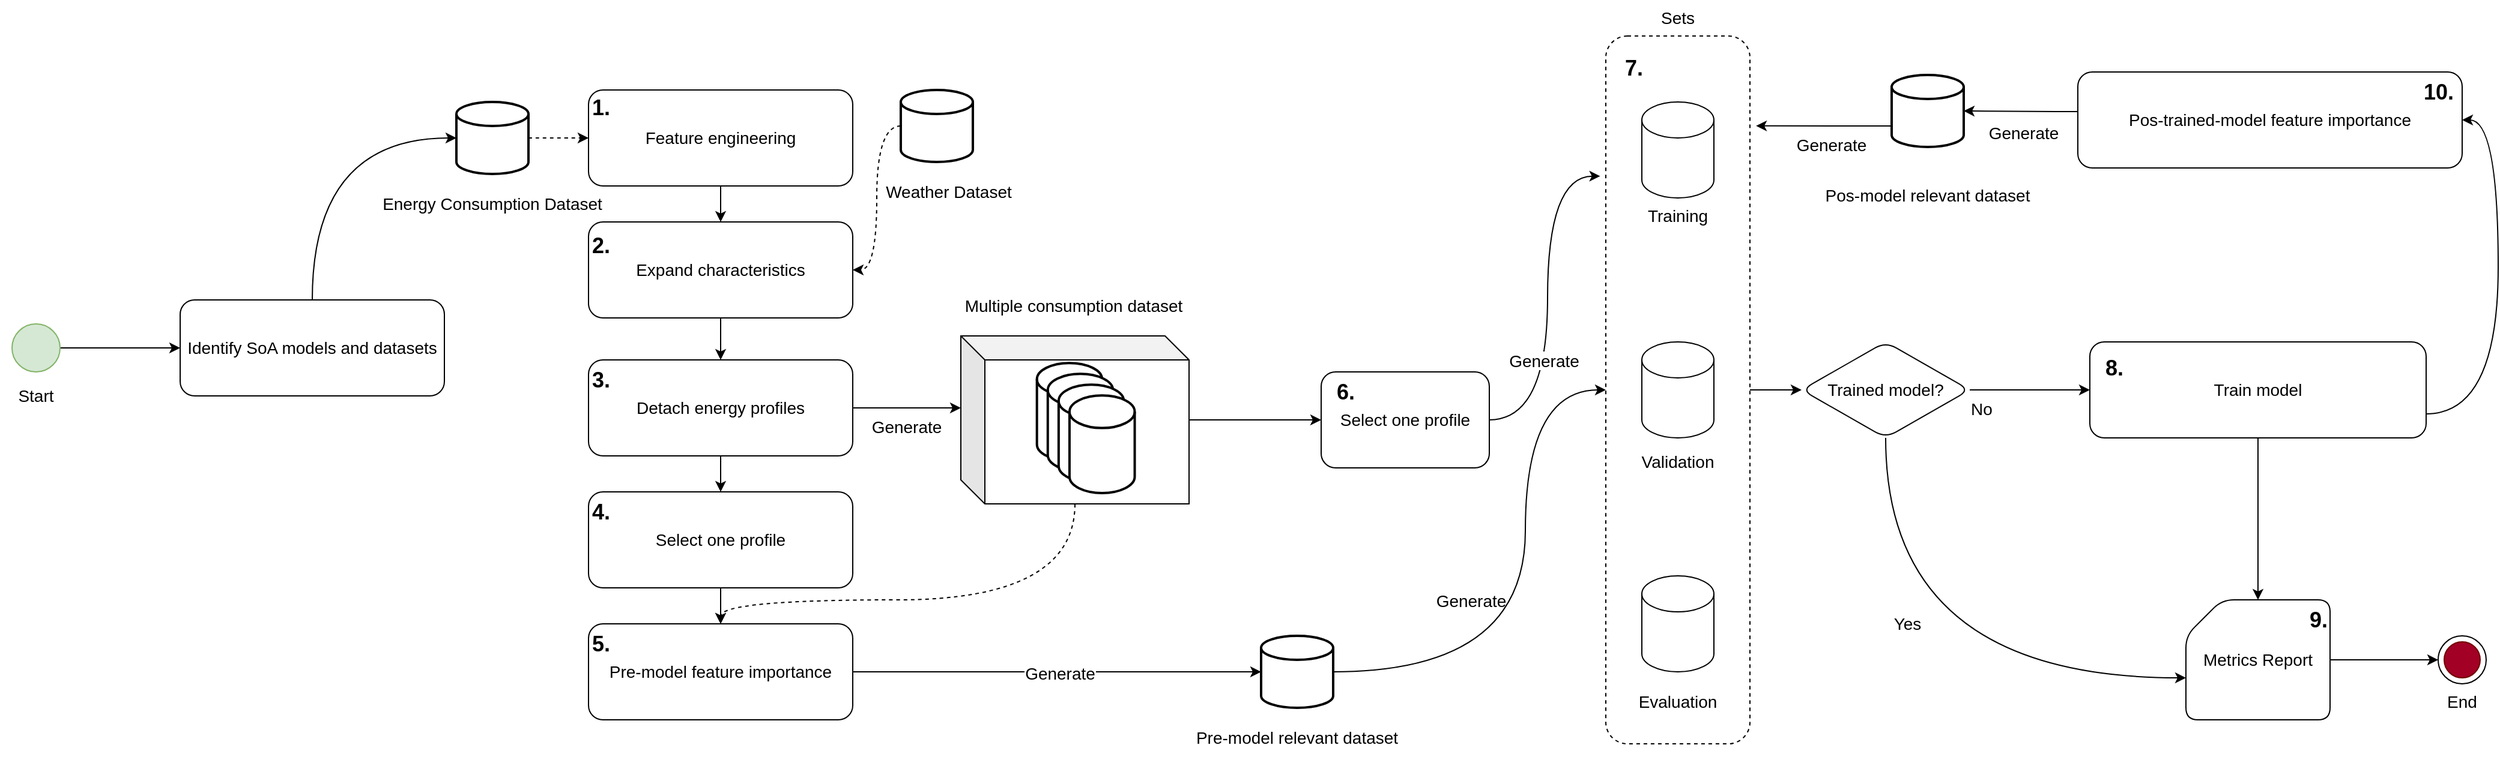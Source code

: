 <mxfile version="18.1.3" type="device" pages="2"><diagram id="8VVDty8L9c7Sc36ll0--" name="Page-1"><mxGraphModel dx="4370" dy="1228" grid="1" gridSize="10" guides="1" tooltips="1" connect="1" arrows="1" fold="1" page="1" pageScale="1" pageWidth="2000" pageHeight="750" math="0" shadow="0"><root><mxCell id="0"/><mxCell id="1" parent="0"/><mxCell id="daziuVRdmqYRg4_HLzFx-127" value="" style="edgeStyle=orthogonalEdgeStyle;curved=1;rounded=1;orthogonalLoop=1;jettySize=auto;entryX=0;entryY=0.5;entryDx=0;entryDy=0;entryPerimeter=0;endArrow=classic;endFill=1;exitX=0.5;exitY=0;exitDx=0;exitDy=0;fontSize=14;" parent="1" source="daziuVRdmqYRg4_HLzFx-33" target="daziuVRdmqYRg4_HLzFx-35" edge="1"><mxGeometry relative="1" as="geometry"/></mxCell><mxCell id="daziuVRdmqYRg4_HLzFx-33" value="Identify SoA models and datasets" style="rounded=1;fontSize=14;whiteSpace=wrap;" parent="1" vertex="1"><mxGeometry x="80" y="310" width="220" height="80" as="geometry"/></mxCell><mxCell id="daziuVRdmqYRg4_HLzFx-43" value="" style="group;fontSize=14;whiteSpace=wrap;" parent="1" vertex="1" connectable="0"><mxGeometry x="310" y="145" width="130" height="100" as="geometry"/></mxCell><mxCell id="daziuVRdmqYRg4_HLzFx-35" value="" style="strokeWidth=2;shape=mxgraph.flowchart.database;rounded=1;fontSize=14;whiteSpace=wrap;" parent="daziuVRdmqYRg4_HLzFx-43" vertex="1"><mxGeometry width="60" height="60" as="geometry"/></mxCell><mxCell id="daziuVRdmqYRg4_HLzFx-41" value="Energy Consumption Dataset" style="text;strokeColor=none;fillColor=none;align=center;verticalAlign=middle;rounded=0;fontSize=14;whiteSpace=wrap;" parent="daziuVRdmqYRg4_HLzFx-43" vertex="1"><mxGeometry x="-70" y="70" width="200" height="30" as="geometry"/></mxCell><mxCell id="daziuVRdmqYRg4_HLzFx-45" value="" style="edgeStyle=orthogonalEdgeStyle;curved=1;rounded=1;orthogonalLoop=1;jettySize=auto;dashed=1;entryX=0;entryY=0.5;entryDx=0;entryDy=0;fontSize=14;" parent="1" source="daziuVRdmqYRg4_HLzFx-35" target="daziuVRdmqYRg4_HLzFx-49" edge="1"><mxGeometry relative="1" as="geometry"><mxPoint x="390" y="450.0" as="targetPoint"/></mxGeometry></mxCell><mxCell id="daziuVRdmqYRg4_HLzFx-55" value="" style="edgeStyle=orthogonalEdgeStyle;curved=1;rounded=1;orthogonalLoop=1;jettySize=auto;endArrow=classic;endFill=1;fontSize=14;" parent="1" source="daziuVRdmqYRg4_HLzFx-49" target="daziuVRdmqYRg4_HLzFx-50" edge="1"><mxGeometry relative="1" as="geometry"/></mxCell><mxCell id="daziuVRdmqYRg4_HLzFx-49" value="Feature engineering" style="rounded=1;fontSize=14;whiteSpace=wrap;" parent="1" vertex="1"><mxGeometry x="420" y="135" width="220" height="80" as="geometry"/></mxCell><mxCell id="daziuVRdmqYRg4_HLzFx-60" value="" style="edgeStyle=orthogonalEdgeStyle;curved=1;rounded=1;orthogonalLoop=1;jettySize=auto;entryX=0.5;entryY=0;entryDx=0;entryDy=0;endArrow=classic;endFill=1;fontSize=14;" parent="1" source="daziuVRdmqYRg4_HLzFx-50" target="daziuVRdmqYRg4_HLzFx-61" edge="1"><mxGeometry relative="1" as="geometry"><mxPoint x="530" y="385" as="targetPoint"/></mxGeometry></mxCell><mxCell id="daziuVRdmqYRg4_HLzFx-50" value="Expand characteristics" style="rounded=1;fontSize=14;whiteSpace=wrap;" parent="1" vertex="1"><mxGeometry x="420" y="245" width="220" height="80" as="geometry"/></mxCell><mxCell id="daziuVRdmqYRg4_HLzFx-51" value="" style="group;fontSize=14;whiteSpace=wrap;" parent="1" vertex="1" connectable="0"><mxGeometry x="680" y="135" width="90" height="100" as="geometry"/></mxCell><mxCell id="daziuVRdmqYRg4_HLzFx-52" value="" style="strokeWidth=2;shape=mxgraph.flowchart.database;rounded=1;fontSize=14;whiteSpace=wrap;" parent="daziuVRdmqYRg4_HLzFx-51" vertex="1"><mxGeometry width="60" height="60" as="geometry"/></mxCell><mxCell id="daziuVRdmqYRg4_HLzFx-53" value="Weather Dataset" style="text;strokeColor=none;fillColor=none;align=center;verticalAlign=middle;rounded=0;fontSize=14;whiteSpace=wrap;" parent="daziuVRdmqYRg4_HLzFx-51" vertex="1"><mxGeometry x="-20" y="70" width="120" height="30" as="geometry"/></mxCell><mxCell id="daziuVRdmqYRg4_HLzFx-54" value="" style="edgeStyle=orthogonalEdgeStyle;curved=1;rounded=1;orthogonalLoop=1;jettySize=auto;entryX=1;entryY=0.5;entryDx=0;entryDy=0;endArrow=classic;endFill=1;exitX=0;exitY=0.5;exitDx=0;exitDy=0;exitPerimeter=0;dashed=1;fontSize=14;" parent="1" source="daziuVRdmqYRg4_HLzFx-52" target="daziuVRdmqYRg4_HLzFx-50" edge="1"><mxGeometry relative="1" as="geometry"/></mxCell><mxCell id="daziuVRdmqYRg4_HLzFx-105" value="" style="edgeStyle=orthogonalEdgeStyle;curved=1;rounded=1;orthogonalLoop=1;jettySize=auto;entryX=0.5;entryY=0;entryDx=0;entryDy=0;endArrow=classic;endFill=1;fontSize=14;" parent="1" source="daziuVRdmqYRg4_HLzFx-61" target="daziuVRdmqYRg4_HLzFx-91" edge="1"><mxGeometry relative="1" as="geometry"/></mxCell><mxCell id="daziuVRdmqYRg4_HLzFx-150" value="" style="edgeStyle=orthogonalEdgeStyle;curved=1;rounded=1;orthogonalLoop=1;jettySize=auto;entryX=0;entryY=0;entryDx=0;entryDy=60;entryPerimeter=0;endArrow=classic;endFill=1;fontSize=14;" parent="1" source="daziuVRdmqYRg4_HLzFx-61" target="daziuVRdmqYRg4_HLzFx-80" edge="1"><mxGeometry relative="1" as="geometry"/></mxCell><mxCell id="daziuVRdmqYRg4_HLzFx-61" value="Detach energy profiles" style="rounded=1;fontSize=14;whiteSpace=wrap;" parent="1" vertex="1"><mxGeometry x="420" y="360" width="220" height="80" as="geometry"/></mxCell><mxCell id="daziuVRdmqYRg4_HLzFx-86" value="" style="group;fontSize=14;whiteSpace=wrap;" parent="1" vertex="1" connectable="0"><mxGeometry x="730" y="340" width="190" height="140" as="geometry"/></mxCell><mxCell id="daziuVRdmqYRg4_HLzFx-80" value="" style="shape=cube;boundedLbl=1;backgroundOutline=1;darkOpacity=0.05;darkOpacity2=0.1;rounded=1;fontSize=14;whiteSpace=wrap;" parent="daziuVRdmqYRg4_HLzFx-86" vertex="1"><mxGeometry width="190" height="140" as="geometry"/></mxCell><mxCell id="daziuVRdmqYRg4_HLzFx-85" value="" style="group;fontSize=14;whiteSpace=wrap;" parent="daziuVRdmqYRg4_HLzFx-86" vertex="1" connectable="0"><mxGeometry x="63.333" y="22.581" width="81.429" height="108.387" as="geometry"/></mxCell><mxCell id="daziuVRdmqYRg4_HLzFx-81" value="" style="strokeWidth=2;shape=mxgraph.flowchart.database;rounded=1;fontSize=14;whiteSpace=wrap;" parent="daziuVRdmqYRg4_HLzFx-85" vertex="1"><mxGeometry width="54.286" height="81.29" as="geometry"/></mxCell><mxCell id="daziuVRdmqYRg4_HLzFx-82" value="" style="strokeWidth=2;shape=mxgraph.flowchart.database;rounded=1;fontSize=14;whiteSpace=wrap;" parent="daziuVRdmqYRg4_HLzFx-85" vertex="1"><mxGeometry x="9.048" y="9.032" width="54.286" height="81.29" as="geometry"/></mxCell><mxCell id="daziuVRdmqYRg4_HLzFx-83" value="" style="strokeWidth=2;shape=mxgraph.flowchart.database;rounded=1;fontSize=14;whiteSpace=wrap;" parent="daziuVRdmqYRg4_HLzFx-85" vertex="1"><mxGeometry x="18.095" y="18.065" width="54.286" height="81.29" as="geometry"/></mxCell><mxCell id="daziuVRdmqYRg4_HLzFx-84" value="" style="strokeWidth=2;shape=mxgraph.flowchart.database;rounded=1;fontSize=14;whiteSpace=wrap;" parent="daziuVRdmqYRg4_HLzFx-85" vertex="1"><mxGeometry x="27.143" y="27.097" width="54.286" height="81.29" as="geometry"/></mxCell><mxCell id="daziuVRdmqYRg4_HLzFx-87" value="Multiple consumption dataset" style="text;strokeColor=none;fillColor=none;align=center;verticalAlign=middle;rounded=0;fontSize=14;whiteSpace=wrap;" parent="1" vertex="1"><mxGeometry x="708" y="300" width="232" height="30" as="geometry"/></mxCell><mxCell id="daziuVRdmqYRg4_HLzFx-106" value="" style="edgeStyle=orthogonalEdgeStyle;curved=1;rounded=1;orthogonalLoop=1;jettySize=auto;entryX=0.5;entryY=0;entryDx=0;entryDy=0;endArrow=classic;endFill=1;fontSize=14;" parent="1" source="daziuVRdmqYRg4_HLzFx-91" target="daziuVRdmqYRg4_HLzFx-94" edge="1"><mxGeometry relative="1" as="geometry"/></mxCell><mxCell id="daziuVRdmqYRg4_HLzFx-91" value="Select one profile" style="rounded=1;fontSize=14;whiteSpace=wrap;" parent="1" vertex="1"><mxGeometry x="420" y="470" width="220" height="80" as="geometry"/></mxCell><mxCell id="daziuVRdmqYRg4_HLzFx-155" value="" style="edgeStyle=orthogonalEdgeStyle;curved=1;rounded=1;orthogonalLoop=1;jettySize=auto;entryX=0;entryY=0.5;entryDx=0;entryDy=0;entryPerimeter=0;endArrow=classic;endFill=1;fontSize=14;" parent="1" source="daziuVRdmqYRg4_HLzFx-94" target="daziuVRdmqYRg4_HLzFx-103" edge="1"><mxGeometry relative="1" as="geometry"/></mxCell><mxCell id="daziuVRdmqYRg4_HLzFx-156" value="Generate" style="edgeLabel;align=center;verticalAlign=middle;resizable=0;points=[];fontSize=14;" parent="daziuVRdmqYRg4_HLzFx-155" vertex="1" connectable="0"><mxGeometry x="-0.121" y="-3" relative="1" as="geometry"><mxPoint x="23" y="-3" as="offset"/></mxGeometry></mxCell><mxCell id="daziuVRdmqYRg4_HLzFx-94" value="Pre-model feature importance" style="rounded=1;fontSize=14;whiteSpace=wrap;" parent="1" vertex="1"><mxGeometry x="420" y="580" width="220" height="80" as="geometry"/></mxCell><mxCell id="daziuVRdmqYRg4_HLzFx-102" value="" style="group;fontSize=14;whiteSpace=wrap;" parent="1" vertex="1" connectable="0"><mxGeometry x="980" y="590" width="120" height="100" as="geometry"/></mxCell><mxCell id="daziuVRdmqYRg4_HLzFx-103" value="" style="strokeWidth=2;shape=mxgraph.flowchart.database;rounded=1;fontSize=14;whiteSpace=wrap;" parent="daziuVRdmqYRg4_HLzFx-102" vertex="1"><mxGeometry width="60" height="60" as="geometry"/></mxCell><mxCell id="daziuVRdmqYRg4_HLzFx-104" value="Pre-model relevant dataset" style="text;strokeColor=none;fillColor=none;align=center;verticalAlign=middle;rounded=0;fontSize=14;whiteSpace=wrap;" parent="daziuVRdmqYRg4_HLzFx-102" vertex="1"><mxGeometry x="-60" y="70" width="180" height="30" as="geometry"/></mxCell><mxCell id="daziuVRdmqYRg4_HLzFx-110" value="" style="edgeStyle=orthogonalEdgeStyle;curved=1;rounded=1;orthogonalLoop=1;jettySize=auto;entryX=0.5;entryY=0;entryDx=0;entryDy=0;dashed=1;endArrow=classic;endFill=1;fontSize=14;" parent="1" source="daziuVRdmqYRg4_HLzFx-80" target="daziuVRdmqYRg4_HLzFx-94" edge="1"><mxGeometry relative="1" as="geometry"><Array as="points"><mxPoint x="825" y="560"/><mxPoint x="530" y="560"/></Array></mxGeometry></mxCell><mxCell id="daziuVRdmqYRg4_HLzFx-136" value="" style="edgeStyle=orthogonalEdgeStyle;curved=1;rounded=1;orthogonalLoop=1;jettySize=auto;entryX=0;entryY=0.5;entryDx=0;entryDy=0;endArrow=classic;endFill=1;fontSize=14;" parent="1" source="daziuVRdmqYRg4_HLzFx-111" target="daziuVRdmqYRg4_HLzFx-129" edge="1"><mxGeometry relative="1" as="geometry"/></mxCell><mxCell id="daziuVRdmqYRg4_HLzFx-111" value="" style="rounded=1;dashed=1;rotation=0;fontSize=14;whiteSpace=wrap;" parent="1" vertex="1"><mxGeometry x="1267" y="90" width="120" height="590" as="geometry"/></mxCell><mxCell id="daziuVRdmqYRg4_HLzFx-153" value="" style="edgeStyle=orthogonalEdgeStyle;curved=1;rounded=1;orthogonalLoop=1;jettySize=auto;endArrow=classic;endFill=1;entryX=-0.039;entryY=0.198;entryDx=0;entryDy=0;entryPerimeter=0;fontSize=14;" parent="1" source="daziuVRdmqYRg4_HLzFx-112" target="daziuVRdmqYRg4_HLzFx-111" edge="1"><mxGeometry relative="1" as="geometry"/></mxCell><mxCell id="daziuVRdmqYRg4_HLzFx-154" value="Generate" style="edgeLabel;align=center;verticalAlign=middle;resizable=0;points=[];fontSize=14;" parent="daziuVRdmqYRg4_HLzFx-153" vertex="1" connectable="0"><mxGeometry x="-0.33" y="3" relative="1" as="geometry"><mxPoint as="offset"/></mxGeometry></mxCell><mxCell id="daziuVRdmqYRg4_HLzFx-112" value="Select one profile" style="rounded=1;fontSize=14;whiteSpace=wrap;" parent="1" vertex="1"><mxGeometry x="1030" y="370" width="140" height="80" as="geometry"/></mxCell><mxCell id="daziuVRdmqYRg4_HLzFx-118" value="" style="shape=cylinder3;boundedLbl=1;backgroundOutline=1;size=15;rounded=1;fontSize=14;whiteSpace=wrap;" parent="1" vertex="1"><mxGeometry x="1297" y="145" width="60" height="80" as="geometry"/></mxCell><mxCell id="daziuVRdmqYRg4_HLzFx-119" value="" style="shape=cylinder3;boundedLbl=1;backgroundOutline=1;size=15;rounded=1;fontSize=14;whiteSpace=wrap;" parent="1" vertex="1"><mxGeometry x="1297" y="345" width="60" height="80" as="geometry"/></mxCell><mxCell id="daziuVRdmqYRg4_HLzFx-120" value="" style="shape=cylinder3;boundedLbl=1;backgroundOutline=1;size=15;rounded=1;fontSize=14;whiteSpace=wrap;" parent="1" vertex="1"><mxGeometry x="1297" y="540" width="60" height="80" as="geometry"/></mxCell><mxCell id="daziuVRdmqYRg4_HLzFx-123" value="Sets" style="text;strokeColor=none;fillColor=none;align=center;verticalAlign=middle;rounded=0;fontSize=14;whiteSpace=wrap;" parent="1" vertex="1"><mxGeometry x="1297" y="60" width="60" height="30" as="geometry"/></mxCell><mxCell id="daziuVRdmqYRg4_HLzFx-124" value="Training" style="text;strokeColor=none;fillColor=none;align=center;verticalAlign=middle;rounded=0;fontSize=14;whiteSpace=wrap;" parent="1" vertex="1"><mxGeometry x="1297" y="225" width="60" height="30" as="geometry"/></mxCell><mxCell id="daziuVRdmqYRg4_HLzFx-125" value="Validation" style="text;strokeColor=none;fillColor=none;align=center;verticalAlign=middle;rounded=0;fontSize=14;whiteSpace=wrap;" parent="1" vertex="1"><mxGeometry x="1297" y="430" width="60" height="30" as="geometry"/></mxCell><mxCell id="daziuVRdmqYRg4_HLzFx-126" value="Evaluation" style="text;strokeColor=none;fillColor=none;align=center;verticalAlign=middle;rounded=0;fontSize=14;whiteSpace=wrap;" parent="1" vertex="1"><mxGeometry x="1297" y="630" width="60" height="30" as="geometry"/></mxCell><mxCell id="daziuVRdmqYRg4_HLzFx-139" value="" style="edgeStyle=orthogonalEdgeStyle;curved=1;rounded=1;orthogonalLoop=1;jettySize=auto;endArrow=classic;endFill=1;fontSize=14;" parent="1" source="daziuVRdmqYRg4_HLzFx-128" target="daziuVRdmqYRg4_HLzFx-148" edge="1"><mxGeometry relative="1" as="geometry"><mxPoint x="1700" y="560.0" as="targetPoint"/></mxGeometry></mxCell><mxCell id="daziuVRdmqYRg4_HLzFx-149" value="" style="edgeStyle=orthogonalEdgeStyle;curved=1;rounded=1;orthogonalLoop=1;jettySize=auto;entryX=1;entryY=0.5;entryDx=0;entryDy=0;endArrow=classic;endFill=1;exitX=1;exitY=0.75;exitDx=0;exitDy=0;" parent="1" source="daziuVRdmqYRg4_HLzFx-128" target="daziuVRdmqYRg4_HLzFx-132" edge="1"><mxGeometry relative="1" as="geometry"><Array as="points"><mxPoint x="2010" y="405"/><mxPoint x="2010" y="160"/></Array></mxGeometry></mxCell><mxCell id="daziuVRdmqYRg4_HLzFx-128" value="Train model" style="rounded=1;fontSize=14;whiteSpace=wrap;" parent="1" vertex="1"><mxGeometry x="1670" y="345" width="280" height="80" as="geometry"/></mxCell><mxCell id="daziuVRdmqYRg4_HLzFx-137" value="" style="edgeStyle=orthogonalEdgeStyle;curved=1;rounded=1;orthogonalLoop=1;jettySize=auto;entryX=0;entryY=0;entryDx=0;entryDy=65;endArrow=classic;endFill=1;exitX=0.5;exitY=1;exitDx=0;exitDy=0;entryPerimeter=0;fontSize=14;" parent="1" source="daziuVRdmqYRg4_HLzFx-129" target="daziuVRdmqYRg4_HLzFx-148" edge="1"><mxGeometry relative="1" as="geometry"><mxPoint x="1630" y="600.0" as="targetPoint"/></mxGeometry></mxCell><mxCell id="daziuVRdmqYRg4_HLzFx-146" value="Yes" style="edgeLabel;align=center;verticalAlign=middle;resizable=0;points=[];fontSize=14;" parent="daziuVRdmqYRg4_HLzFx-137" vertex="1" connectable="0"><mxGeometry x="-0.318" y="18" relative="1" as="geometry"><mxPoint as="offset"/></mxGeometry></mxCell><mxCell id="daziuVRdmqYRg4_HLzFx-138" value="" style="edgeStyle=orthogonalEdgeStyle;curved=1;rounded=1;orthogonalLoop=1;jettySize=auto;entryX=0;entryY=0.5;entryDx=0;entryDy=0;endArrow=classic;endFill=1;fontSize=14;" parent="1" source="daziuVRdmqYRg4_HLzFx-129" target="daziuVRdmqYRg4_HLzFx-128" edge="1"><mxGeometry relative="1" as="geometry"/></mxCell><mxCell id="daziuVRdmqYRg4_HLzFx-129" value="Trained model?" style="rhombus;rounded=1;fontSize=14;whiteSpace=wrap;" parent="1" vertex="1"><mxGeometry x="1430" y="345" width="140" height="80" as="geometry"/></mxCell><mxCell id="daziuVRdmqYRg4_HLzFx-159" value="" style="edgeStyle=orthogonalEdgeStyle;curved=1;rounded=1;orthogonalLoop=1;jettySize=auto;entryX=1;entryY=0.5;entryDx=0;entryDy=0;entryPerimeter=0;endArrow=classic;endFill=1;fontSize=14;" parent="1" source="daziuVRdmqYRg4_HLzFx-132" target="daziuVRdmqYRg4_HLzFx-134" edge="1"><mxGeometry relative="1" as="geometry"><Array as="points"><mxPoint x="1620" y="153"/><mxPoint x="1620" y="153"/></Array></mxGeometry></mxCell><mxCell id="daziuVRdmqYRg4_HLzFx-132" value="Pos-trained-model feature importance" style="rounded=1;fontSize=14;whiteSpace=wrap;" parent="1" vertex="1"><mxGeometry x="1660" y="120" width="320" height="80" as="geometry"/></mxCell><mxCell id="daziuVRdmqYRg4_HLzFx-133" value="" style="group;fontSize=14;whiteSpace=wrap;" parent="1" vertex="1" connectable="0"><mxGeometry x="1505" y="122.5" width="130" height="115" as="geometry"/></mxCell><mxCell id="daziuVRdmqYRg4_HLzFx-134" value="" style="strokeWidth=2;shape=mxgraph.flowchart.database;rounded=1;fontSize=14;whiteSpace=wrap;" parent="daziuVRdmqYRg4_HLzFx-133" vertex="1"><mxGeometry width="60" height="60" as="geometry"/></mxCell><mxCell id="daziuVRdmqYRg4_HLzFx-135" value="Pos-model relevant dataset" style="text;strokeColor=none;fillColor=none;align=center;verticalAlign=middle;rounded=0;fontSize=14;whiteSpace=wrap;" parent="daziuVRdmqYRg4_HLzFx-133" vertex="1"><mxGeometry x="-70" y="85" width="200" height="30" as="geometry"/></mxCell><mxCell id="daziuVRdmqYRg4_HLzFx-147" value="No" style="text;align=center;verticalAlign=middle;resizable=0;points=[];autosize=1;strokeColor=none;fillColor=none;fontSize=14;" parent="1" vertex="1"><mxGeometry x="1565" y="390" width="30" height="20" as="geometry"/></mxCell><mxCell id="FNtQi8-m2XDoJdBZexKS-7" style="edgeStyle=orthogonalEdgeStyle;rounded=0;orthogonalLoop=1;jettySize=auto;html=0;entryX=0;entryY=0.5;entryDx=0;entryDy=0;fontSize=14;" parent="1" source="daziuVRdmqYRg4_HLzFx-148" target="FNtQi8-m2XDoJdBZexKS-9" edge="1"><mxGeometry relative="1" as="geometry"><mxPoint x="1970" y="610" as="targetPoint"/></mxGeometry></mxCell><mxCell id="daziuVRdmqYRg4_HLzFx-148" value="Metrics Report" style="shape=card;rounded=1;fontSize=14;whiteSpace=wrap;" parent="1" vertex="1"><mxGeometry x="1750" y="560" width="120" height="100" as="geometry"/></mxCell><mxCell id="daziuVRdmqYRg4_HLzFx-151" value="Generate" style="text;align=center;verticalAlign=middle;resizable=0;points=[];autosize=1;strokeColor=none;fillColor=none;fontSize=14;" parent="1" vertex="1"><mxGeometry x="650" y="405" width="70" height="20" as="geometry"/></mxCell><mxCell id="daziuVRdmqYRg4_HLzFx-152" value="" style="edgeStyle=orthogonalEdgeStyle;curved=1;rounded=1;orthogonalLoop=1;jettySize=auto;entryX=0;entryY=0.5;entryDx=0;entryDy=0;endArrow=classic;endFill=1;fontSize=14;" parent="1" source="daziuVRdmqYRg4_HLzFx-80" target="daziuVRdmqYRg4_HLzFx-112" edge="1"><mxGeometry relative="1" as="geometry"/></mxCell><mxCell id="daziuVRdmqYRg4_HLzFx-157" value="" style="edgeStyle=orthogonalEdgeStyle;curved=1;rounded=1;orthogonalLoop=1;jettySize=auto;endArrow=classic;endFill=1;fontSize=14;" parent="1" source="daziuVRdmqYRg4_HLzFx-103" target="daziuVRdmqYRg4_HLzFx-111" edge="1"><mxGeometry relative="1" as="geometry"><Array as="points"><mxPoint x="1200" y="620"/><mxPoint x="1200" y="385"/></Array></mxGeometry></mxCell><mxCell id="daziuVRdmqYRg4_HLzFx-158" value="Generate" style="text;align=center;verticalAlign=middle;resizable=0;points=[];autosize=1;strokeColor=none;fillColor=none;fontSize=14;" parent="1" vertex="1"><mxGeometry x="1120" y="550" width="70" height="20" as="geometry"/></mxCell><mxCell id="daziuVRdmqYRg4_HLzFx-160" value="Generate" style="text;align=center;verticalAlign=middle;resizable=0;points=[];autosize=1;strokeColor=none;fillColor=none;fontSize=14;" parent="1" vertex="1"><mxGeometry x="1580" y="160" width="70" height="20" as="geometry"/></mxCell><mxCell id="daziuVRdmqYRg4_HLzFx-161" value="" style="edgeStyle=orthogonalEdgeStyle;curved=1;rounded=1;orthogonalLoop=1;jettySize=auto;endArrow=classic;endFill=1;entryX=1.042;entryY=0.127;entryDx=0;entryDy=0;entryPerimeter=0;fontSize=14;" parent="1" source="daziuVRdmqYRg4_HLzFx-134" target="daziuVRdmqYRg4_HLzFx-111" edge="1"><mxGeometry relative="1" as="geometry"><Array as="points"><mxPoint x="1480" y="165"/><mxPoint x="1480" y="165"/></Array></mxGeometry></mxCell><mxCell id="daziuVRdmqYRg4_HLzFx-162" value="Generate" style="text;align=center;verticalAlign=middle;resizable=0;points=[];autosize=1;strokeColor=none;fillColor=none;fontSize=14;" parent="1" vertex="1"><mxGeometry x="1420" y="170" width="70" height="20" as="geometry"/></mxCell><mxCell id="FNtQi8-m2XDoJdBZexKS-6" style="edgeStyle=orthogonalEdgeStyle;rounded=0;orthogonalLoop=1;jettySize=auto;html=0;entryX=0;entryY=0.5;entryDx=0;entryDy=0;fontSize=14;" parent="1" source="FNtQi8-m2XDoJdBZexKS-5" target="daziuVRdmqYRg4_HLzFx-33" edge="1"><mxGeometry relative="1" as="geometry"/></mxCell><mxCell id="FNtQi8-m2XDoJdBZexKS-5" value="" style="ellipse;whiteSpace=wrap;html=1;aspect=fixed;fontSize=14;fillColor=#d5e8d4;strokeColor=#82b366;" parent="1" vertex="1"><mxGeometry x="-60" y="330" width="40" height="40" as="geometry"/></mxCell><mxCell id="FNtQi8-m2XDoJdBZexKS-8" value="Start" style="text;html=1;strokeColor=none;fillColor=none;align=center;verticalAlign=middle;whiteSpace=wrap;rounded=0;fontSize=14;" parent="1" vertex="1"><mxGeometry x="-70" y="375" width="60" height="30" as="geometry"/></mxCell><mxCell id="FNtQi8-m2XDoJdBZexKS-11" value="" style="group" parent="1" vertex="1" connectable="0"><mxGeometry x="1960" y="590" width="40" height="40" as="geometry"/></mxCell><mxCell id="FNtQi8-m2XDoJdBZexKS-9" value="" style="ellipse;whiteSpace=wrap;html=1;aspect=fixed;fontSize=14;" parent="FNtQi8-m2XDoJdBZexKS-11" vertex="1"><mxGeometry width="40" height="40" as="geometry"/></mxCell><mxCell id="FNtQi8-m2XDoJdBZexKS-10" value="" style="ellipse;whiteSpace=wrap;html=1;aspect=fixed;fontSize=14;fillColor=#a20025;strokeColor=#6F0000;fontColor=#ffffff;" parent="FNtQi8-m2XDoJdBZexKS-11" vertex="1"><mxGeometry x="5" y="5" width="30" height="30" as="geometry"/></mxCell><mxCell id="FNtQi8-m2XDoJdBZexKS-13" value="End" style="text;html=1;strokeColor=none;fillColor=none;align=center;verticalAlign=middle;whiteSpace=wrap;rounded=0;fontSize=14;" parent="1" vertex="1"><mxGeometry x="1950" y="630" width="60" height="30" as="geometry"/></mxCell><mxCell id="AbvZRNMZl8T1Z0Is53i1-1" value="&lt;font style=&quot;font-size: 18px;&quot;&gt;1.&lt;/font&gt;" style="text;strokeColor=none;fillColor=none;html=1;fontSize=24;fontStyle=1;verticalAlign=middle;align=center;" vertex="1" parent="1"><mxGeometry x="400" y="122.5" width="60" height="50" as="geometry"/></mxCell><mxCell id="AbvZRNMZl8T1Z0Is53i1-2" value="&lt;font style=&quot;font-size: 18px;&quot;&gt;2.&lt;/font&gt;" style="text;strokeColor=none;fillColor=none;html=1;fontSize=24;fontStyle=1;verticalAlign=middle;align=center;" vertex="1" parent="1"><mxGeometry x="400" y="237.5" width="60" height="50" as="geometry"/></mxCell><mxCell id="AbvZRNMZl8T1Z0Is53i1-3" value="&lt;font style=&quot;font-size: 18px;&quot;&gt;3.&lt;/font&gt;" style="text;strokeColor=none;fillColor=none;html=1;fontSize=24;fontStyle=1;verticalAlign=middle;align=center;" vertex="1" parent="1"><mxGeometry x="400" y="350" width="60" height="50" as="geometry"/></mxCell><mxCell id="AbvZRNMZl8T1Z0Is53i1-4" value="&lt;font style=&quot;font-size: 18px;&quot;&gt;4.&lt;/font&gt;" style="text;strokeColor=none;fillColor=none;html=1;fontSize=24;fontStyle=1;verticalAlign=middle;align=center;" vertex="1" parent="1"><mxGeometry x="400" y="460" width="60" height="50" as="geometry"/></mxCell><mxCell id="AbvZRNMZl8T1Z0Is53i1-5" value="&lt;font style=&quot;font-size: 18px;&quot;&gt;5.&lt;/font&gt;" style="text;strokeColor=none;fillColor=none;html=1;fontSize=24;fontStyle=1;verticalAlign=middle;align=center;" vertex="1" parent="1"><mxGeometry x="400" y="570" width="60" height="50" as="geometry"/></mxCell><mxCell id="AbvZRNMZl8T1Z0Is53i1-6" value="&lt;font style=&quot;font-size: 18px;&quot;&gt;6.&lt;/font&gt;" style="text;strokeColor=none;fillColor=none;html=1;fontSize=24;fontStyle=1;verticalAlign=middle;align=center;" vertex="1" parent="1"><mxGeometry x="1020" y="360" width="60" height="50" as="geometry"/></mxCell><mxCell id="AbvZRNMZl8T1Z0Is53i1-7" value="&lt;font style=&quot;font-size: 18px;&quot;&gt;7.&lt;/font&gt;" style="text;strokeColor=none;fillColor=none;html=1;fontSize=24;fontStyle=1;verticalAlign=middle;align=center;" vertex="1" parent="1"><mxGeometry x="1260" y="90" width="60" height="50" as="geometry"/></mxCell><mxCell id="AbvZRNMZl8T1Z0Is53i1-8" value="&lt;font style=&quot;font-size: 18px;&quot;&gt;8.&lt;/font&gt;" style="text;strokeColor=none;fillColor=none;html=1;fontSize=24;fontStyle=1;verticalAlign=middle;align=center;" vertex="1" parent="1"><mxGeometry x="1660" y="340" width="60" height="50" as="geometry"/></mxCell><mxCell id="AbvZRNMZl8T1Z0Is53i1-9" value="&lt;font style=&quot;font-size: 18px;&quot;&gt;9.&lt;/font&gt;" style="text;strokeColor=none;fillColor=none;html=1;fontSize=24;fontStyle=1;verticalAlign=middle;align=center;" vertex="1" parent="1"><mxGeometry x="1830" y="550" width="60" height="50" as="geometry"/></mxCell><mxCell id="AbvZRNMZl8T1Z0Is53i1-10" value="&lt;font style=&quot;font-size: 18px;&quot;&gt;10.&lt;/font&gt;" style="text;strokeColor=none;fillColor=none;html=1;fontSize=24;fontStyle=1;verticalAlign=middle;align=center;" vertex="1" parent="1"><mxGeometry x="1930" y="110" width="60" height="50" as="geometry"/></mxCell></root></mxGraphModel></diagram><diagram id="4YPew4wVbZF7xVmcP6Dy" name="Page-2"><mxGraphModel dx="1237" dy="641" grid="1" gridSize="10" guides="1" tooltips="1" connect="1" arrows="1" fold="1" page="1" pageScale="1" pageWidth="2000" pageHeight="750" math="0" shadow="0"><root><mxCell id="0"/><mxCell id="1" parent="0"/><mxCell id="dp5eIWNv-eoiZyD9ZHAw-4" value="" style="edgeStyle=orthogonalEdgeStyle;rounded=0;orthogonalLoop=1;jettySize=auto;html=1;fontSize=18;" edge="1" parent="1" source="iKS_EEYmsjKd8AKLZSD_-1" target="dp5eIWNv-eoiZyD9ZHAw-3"><mxGeometry relative="1" as="geometry"/></mxCell><mxCell id="iKS_EEYmsjKd8AKLZSD_-1" value="1. SoA Research" style="rounded=1;whiteSpace=wrap;html=1;fontSize=18;" vertex="1" parent="1"><mxGeometry x="160" y="100" width="170" height="60" as="geometry"/></mxCell><mxCell id="dp5eIWNv-eoiZyD9ZHAw-1" value="Identify regression models" style="whiteSpace=wrap;html=1;shape=partialRectangle;top=0;left=0;bottom=1;right=0;points=[[0,1],[1,1]];fillColor=none;align=center;verticalAlign=bottom;routingCenterY=0.5;snapToPoint=1;recursiveResize=0;autosize=1;treeFolding=1;treeMoving=1;newEdgeStyle={&quot;edgeStyle&quot;:&quot;entityRelationEdgeStyle&quot;,&quot;startArrow&quot;:&quot;none&quot;,&quot;endArrow&quot;:&quot;none&quot;,&quot;segment&quot;:10,&quot;curved&quot;:1};fontSize=12;" vertex="1" parent="1"><mxGeometry x="250" y="200" width="180" height="20" as="geometry"/></mxCell><mxCell id="dp5eIWNv-eoiZyD9ZHAw-2" value="" style="edgeStyle=entityRelationEdgeStyle;startArrow=none;endArrow=none;segment=10;rounded=1;fontSize=18;verticalAlign=middle;entryX=0;entryY=1;entryDx=0;entryDy=0;exitX=0.25;exitY=1;exitDx=0;exitDy=0;" edge="1" target="dp5eIWNv-eoiZyD9ZHAw-1" parent="1" source="iKS_EEYmsjKd8AKLZSD_-1"><mxGeometry relative="1" as="geometry"><mxPoint x="130" y="170" as="sourcePoint"/><mxPoint x="240" y="240" as="targetPoint"/></mxGeometry></mxCell><mxCell id="qJS5dpOfqwBOVvgNwM9c-2" value="" style="edgeStyle=orthogonalEdgeStyle;rounded=1;orthogonalLoop=1;jettySize=auto;html=1;fontSize=12;" edge="1" parent="1" source="dp5eIWNv-eoiZyD9ZHAw-3" target="qJS5dpOfqwBOVvgNwM9c-1"><mxGeometry relative="1" as="geometry"/></mxCell><mxCell id="dp5eIWNv-eoiZyD9ZHAw-3" value="2. Preprocessing" style="whiteSpace=wrap;html=1;fontSize=18;rounded=1;" vertex="1" parent="1"><mxGeometry x="490" y="100" width="160" height="60" as="geometry"/></mxCell><mxCell id="O6dEik4JbGV4Y4lUoQJq-2" value="Feature engineering techniques" style="whiteSpace=wrap;html=1;shape=partialRectangle;top=0;left=0;bottom=1;right=0;points=[[0,1],[1,1]];fillColor=none;align=center;verticalAlign=bottom;routingCenterY=0.5;snapToPoint=1;recursiveResize=0;autosize=1;treeFolding=1;treeMoving=1;newEdgeStyle={&quot;edgeStyle&quot;:&quot;entityRelationEdgeStyle&quot;,&quot;startArrow&quot;:&quot;none&quot;,&quot;endArrow&quot;:&quot;none&quot;,&quot;segment&quot;:10,&quot;curved&quot;:1};fontSize=12;" vertex="1" parent="1"><mxGeometry x="610" y="230" width="200" height="20" as="geometry"/></mxCell><mxCell id="O6dEik4JbGV4Y4lUoQJq-3" value="" style="edgeStyle=entityRelationEdgeStyle;startArrow=none;endArrow=none;segment=10;rounded=1;fontSize=12;exitX=0.5;exitY=1;exitDx=0;exitDy=0;" edge="1" target="O6dEik4JbGV4Y4lUoQJq-2" parent="1" source="dp5eIWNv-eoiZyD9ZHAw-3"><mxGeometry relative="1" as="geometry"><mxPoint x="620" y="200" as="sourcePoint"/></mxGeometry></mxCell><mxCell id="KiqW8AdsCIyi9aP1QrK0-2" value="Expand characteristics" style="whiteSpace=wrap;html=1;shape=partialRectangle;top=0;left=0;bottom=1;right=0;points=[[0,1],[1,1]];fillColor=none;align=center;verticalAlign=bottom;routingCenterY=0.5;snapToPoint=1;recursiveResize=0;autosize=1;treeFolding=1;treeMoving=1;newEdgeStyle={&quot;edgeStyle&quot;:&quot;entityRelationEdgeStyle&quot;,&quot;startArrow&quot;:&quot;none&quot;,&quot;endArrow&quot;:&quot;none&quot;,&quot;segment&quot;:10,&quot;curved&quot;:1};fontSize=12;" vertex="1" parent="1"><mxGeometry x="610" y="210" width="150" height="20" as="geometry"/></mxCell><mxCell id="KiqW8AdsCIyi9aP1QrK0-3" value="" style="edgeStyle=entityRelationEdgeStyle;startArrow=none;endArrow=none;segment=10;rounded=1;fontSize=12;exitX=0.5;exitY=1;exitDx=0;exitDy=0;" edge="1" target="KiqW8AdsCIyi9aP1QrK0-2" parent="1" source="dp5eIWNv-eoiZyD9ZHAw-3"><mxGeometry relative="1" as="geometry"><mxPoint x="620" y="200" as="sourcePoint"/></mxGeometry></mxCell><mxCell id="KiqW8AdsCIyi9aP1QrK0-5" value="Detach profiles" style="whiteSpace=wrap;html=1;shape=partialRectangle;top=0;left=0;bottom=1;right=0;points=[[0,1],[1,1]];fillColor=none;align=center;verticalAlign=bottom;routingCenterY=0.5;snapToPoint=1;recursiveResize=0;autosize=1;treeFolding=1;treeMoving=1;newEdgeStyle={&quot;edgeStyle&quot;:&quot;entityRelationEdgeStyle&quot;,&quot;startArrow&quot;:&quot;none&quot;,&quot;endArrow&quot;:&quot;none&quot;,&quot;segment&quot;:10,&quot;curved&quot;:1};fontSize=12;" vertex="1" parent="1"><mxGeometry x="610" y="190" width="110" height="20" as="geometry"/></mxCell><mxCell id="KiqW8AdsCIyi9aP1QrK0-6" value="" style="edgeStyle=entityRelationEdgeStyle;startArrow=none;endArrow=none;segment=10;rounded=1;fontSize=12;exitX=0.5;exitY=1;exitDx=0;exitDy=0;" edge="1" target="KiqW8AdsCIyi9aP1QrK0-5" parent="1" source="dp5eIWNv-eoiZyD9ZHAw-3"><mxGeometry relative="1" as="geometry"><mxPoint x="580" y="160" as="sourcePoint"/></mxGeometry></mxCell><mxCell id="fzoeClnOXsUs4edl-x3a-1" value="Preprocessing feature importance" style="whiteSpace=wrap;html=1;shape=partialRectangle;top=0;left=0;bottom=1;right=0;points=[[0,1],[1,1]];fillColor=none;align=center;verticalAlign=bottom;routingCenterY=0.5;snapToPoint=1;recursiveResize=0;autosize=1;treeFolding=1;treeMoving=1;newEdgeStyle={&quot;edgeStyle&quot;:&quot;entityRelationEdgeStyle&quot;,&quot;startArrow&quot;:&quot;none&quot;,&quot;endArrow&quot;:&quot;none&quot;,&quot;segment&quot;:10,&quot;curved&quot;:1};fontSize=12;" vertex="1" parent="1"><mxGeometry x="610" y="250" width="210" height="20" as="geometry"/></mxCell><mxCell id="fzoeClnOXsUs4edl-x3a-2" value="" style="edgeStyle=entityRelationEdgeStyle;startArrow=none;endArrow=none;segment=10;rounded=1;fontSize=12;exitX=0.5;exitY=1;exitDx=0;exitDy=0;" edge="1" target="fzoeClnOXsUs4edl-x3a-1" parent="1" source="dp5eIWNv-eoiZyD9ZHAw-3"><mxGeometry relative="1" as="geometry"><mxPoint x="585" y="500" as="sourcePoint"/></mxGeometry></mxCell><mxCell id="O3kMXopLx3g063iN8nzf-2" value="" style="edgeStyle=orthogonalEdgeStyle;rounded=1;orthogonalLoop=1;jettySize=auto;html=1;fontSize=12;" edge="1" parent="1" source="qJS5dpOfqwBOVvgNwM9c-1" target="O3kMXopLx3g063iN8nzf-1"><mxGeometry relative="1" as="geometry"><Array as="points"><mxPoint x="1130" y="130"/><mxPoint x="1130" y="420"/></Array></mxGeometry></mxCell><mxCell id="qJS5dpOfqwBOVvgNwM9c-1" value="3. Training" style="whiteSpace=wrap;html=1;fontSize=18;rounded=1;" vertex="1" parent="1"><mxGeometry x="830" y="100" width="120" height="60" as="geometry"/></mxCell><mxCell id="Fo_ABOelp2Yw75UK3_aM-1" value="Separate subsets" style="whiteSpace=wrap;html=1;shape=partialRectangle;top=0;left=0;bottom=1;right=0;points=[[0,1],[1,1]];fillColor=none;align=center;verticalAlign=bottom;routingCenterY=0.5;snapToPoint=1;recursiveResize=0;autosize=1;treeFolding=1;treeMoving=1;newEdgeStyle={&quot;edgeStyle&quot;:&quot;entityRelationEdgeStyle&quot;,&quot;startArrow&quot;:&quot;none&quot;,&quot;endArrow&quot;:&quot;none&quot;,&quot;segment&quot;:10,&quot;curved&quot;:1};fontSize=12;" vertex="1" parent="1"><mxGeometry x="920" y="195" width="130" height="20" as="geometry"/></mxCell><mxCell id="Fo_ABOelp2Yw75UK3_aM-2" value="" style="edgeStyle=entityRelationEdgeStyle;startArrow=none;endArrow=none;segment=10;rounded=1;fontSize=12;exitX=0.5;exitY=1;exitDx=0;exitDy=0;" edge="1" target="Fo_ABOelp2Yw75UK3_aM-1" parent="1" source="qJS5dpOfqwBOVvgNwM9c-1"><mxGeometry relative="1" as="geometry"><mxPoint x="890" y="200" as="sourcePoint"/></mxGeometry></mxCell><mxCell id="Wf5823txae7XeShAaWgw-1" value="Logger parameterization" style="whiteSpace=wrap;html=1;shape=partialRectangle;top=0;left=0;bottom=1;right=0;points=[[0,1],[1,1]];fillColor=none;align=center;verticalAlign=bottom;routingCenterY=0.5;snapToPoint=1;recursiveResize=0;autosize=1;treeFolding=1;treeMoving=1;newEdgeStyle={&quot;edgeStyle&quot;:&quot;entityRelationEdgeStyle&quot;,&quot;startArrow&quot;:&quot;none&quot;,&quot;endArrow&quot;:&quot;none&quot;,&quot;segment&quot;:10,&quot;curved&quot;:1};fontSize=12;" vertex="1" parent="1"><mxGeometry x="920" y="215" width="160" height="20" as="geometry"/></mxCell><mxCell id="Wf5823txae7XeShAaWgw-2" value="" style="edgeStyle=entityRelationEdgeStyle;startArrow=none;endArrow=none;segment=10;rounded=1;fontSize=12;" edge="1" target="Wf5823txae7XeShAaWgw-1" parent="1"><mxGeometry relative="1" as="geometry"><mxPoint x="890" y="160" as="sourcePoint"/></mxGeometry></mxCell><mxCell id="qJQE_0Iitzq_kIsIMaqN-2" value="5. Evaluation" style="whiteSpace=wrap;html=1;fontSize=18;rounded=1;" vertex="1" parent="1"><mxGeometry x="560" y="390" width="120" height="60" as="geometry"/></mxCell><mxCell id="Ft7fIhwz6mXE6tlfQHwZ-3" value="MSE" style="whiteSpace=wrap;html=1;shape=partialRectangle;top=0;left=0;bottom=1;right=0;points=[[0,1],[1,1]];fillColor=none;align=center;verticalAlign=bottom;routingCenterY=0.5;snapToPoint=1;recursiveResize=0;autosize=1;treeFolding=1;treeMoving=1;newEdgeStyle={&quot;edgeStyle&quot;:&quot;entityRelationEdgeStyle&quot;,&quot;startArrow&quot;:&quot;none&quot;,&quot;endArrow&quot;:&quot;none&quot;,&quot;segment&quot;:10,&quot;curved&quot;:1};fontSize=12;" vertex="1" parent="1"><mxGeometry x="670" y="480" width="60" height="20" as="geometry"/></mxCell><mxCell id="Ft7fIhwz6mXE6tlfQHwZ-4" value="" style="edgeStyle=entityRelationEdgeStyle;startArrow=none;endArrow=none;segment=10;rounded=1;fontSize=12;" edge="1" target="Ft7fIhwz6mXE6tlfQHwZ-3" parent="1"><mxGeometry relative="1" as="geometry"><mxPoint x="620" y="450" as="sourcePoint"/></mxGeometry></mxCell><mxCell id="Ft7fIhwz6mXE6tlfQHwZ-5" value="MAE" style="whiteSpace=wrap;html=1;shape=partialRectangle;top=0;left=0;bottom=1;right=0;points=[[0,1],[1,1]];fillColor=none;align=center;verticalAlign=bottom;routingCenterY=0.5;snapToPoint=1;recursiveResize=0;autosize=1;treeFolding=1;treeMoving=1;newEdgeStyle={&quot;edgeStyle&quot;:&quot;entityRelationEdgeStyle&quot;,&quot;startArrow&quot;:&quot;none&quot;,&quot;endArrow&quot;:&quot;none&quot;,&quot;segment&quot;:10,&quot;curved&quot;:1};fontSize=12;" vertex="1" parent="1"><mxGeometry x="670" y="460" width="60" height="20" as="geometry"/></mxCell><mxCell id="Ft7fIhwz6mXE6tlfQHwZ-6" value="" style="edgeStyle=entityRelationEdgeStyle;startArrow=none;endArrow=none;segment=10;rounded=1;fontSize=12;" edge="1" target="Ft7fIhwz6mXE6tlfQHwZ-5" parent="1"><mxGeometry relative="1" as="geometry"><mxPoint x="620" y="450" as="sourcePoint"/></mxGeometry></mxCell><mxCell id="Ft7fIhwz6mXE6tlfQHwZ-7" value="MAPE" style="whiteSpace=wrap;html=1;shape=partialRectangle;top=0;left=0;bottom=1;right=0;points=[[0,1],[1,1]];fillColor=none;align=center;verticalAlign=bottom;routingCenterY=0.5;snapToPoint=1;recursiveResize=0;autosize=1;treeFolding=1;treeMoving=1;newEdgeStyle={&quot;edgeStyle&quot;:&quot;entityRelationEdgeStyle&quot;,&quot;startArrow&quot;:&quot;none&quot;,&quot;endArrow&quot;:&quot;none&quot;,&quot;segment&quot;:10,&quot;curved&quot;:1};fontSize=12;" vertex="1" parent="1"><mxGeometry x="670" y="500" width="70" height="20" as="geometry"/></mxCell><mxCell id="Ft7fIhwz6mXE6tlfQHwZ-8" value="" style="edgeStyle=entityRelationEdgeStyle;startArrow=none;endArrow=none;segment=10;rounded=1;fontSize=12;exitX=0.5;exitY=1;exitDx=0;exitDy=0;" edge="1" target="Ft7fIhwz6mXE6tlfQHwZ-7" parent="1" source="qJQE_0Iitzq_kIsIMaqN-2"><mxGeometry relative="1" as="geometry"><mxPoint x="560" y="670" as="sourcePoint"/></mxGeometry></mxCell><mxCell id="vTJB7Jdi5fpkV2WL8ynO-3" value="Pós model feature importance" style="whiteSpace=wrap;html=1;shape=partialRectangle;top=0;left=0;bottom=1;right=0;points=[[0,1],[1,1]];fillColor=none;align=center;verticalAlign=bottom;routingCenterY=0.5;snapToPoint=1;recursiveResize=0;autosize=1;treeFolding=1;treeMoving=1;newEdgeStyle={&quot;edgeStyle&quot;:&quot;entityRelationEdgeStyle&quot;,&quot;startArrow&quot;:&quot;none&quot;,&quot;endArrow&quot;:&quot;none&quot;,&quot;segment&quot;:10,&quot;curved&quot;:1};fontSize=12;" vertex="1" parent="1"><mxGeometry x="920" y="235" width="190" height="20" as="geometry"/></mxCell><mxCell id="vTJB7Jdi5fpkV2WL8ynO-4" value="" style="edgeStyle=entityRelationEdgeStyle;startArrow=none;endArrow=none;segment=10;rounded=1;fontSize=12;" edge="1" target="vTJB7Jdi5fpkV2WL8ynO-3" parent="1"><mxGeometry relative="1" as="geometry"><mxPoint x="890" y="160" as="sourcePoint"/></mxGeometry></mxCell><mxCell id="O3kMXopLx3g063iN8nzf-1" value="4. Forecast" style="whiteSpace=wrap;html=1;fontSize=18;rounded=1;" vertex="1" parent="1"><mxGeometry x="830" y="390" width="120" height="60" as="geometry"/></mxCell><mxCell id="O3kMXopLx3g063iN8nzf-3" value="Simple model" style="whiteSpace=wrap;html=1;shape=partialRectangle;top=0;left=0;bottom=1;right=0;points=[[0,1],[1,1]];fillColor=none;align=center;verticalAlign=bottom;routingCenterY=0.5;snapToPoint=1;recursiveResize=0;autosize=1;treeFolding=1;treeMoving=1;newEdgeStyle={&quot;edgeStyle&quot;:&quot;entityRelationEdgeStyle&quot;,&quot;startArrow&quot;:&quot;none&quot;,&quot;endArrow&quot;:&quot;none&quot;,&quot;segment&quot;:10,&quot;curved&quot;:1};fontSize=12;" vertex="1" parent="1"><mxGeometry x="925" y="460" width="110" height="20" as="geometry"/></mxCell><mxCell id="O3kMXopLx3g063iN8nzf-4" value="" style="edgeStyle=entityRelationEdgeStyle;startArrow=none;endArrow=none;segment=10;rounded=1;fontSize=12;exitX=0.5;exitY=1;exitDx=0;exitDy=0;" edge="1" target="O3kMXopLx3g063iN8nzf-3" parent="1" source="O3kMXopLx3g063iN8nzf-1"><mxGeometry relative="1" as="geometry"><mxPoint x="870" y="540" as="sourcePoint"/></mxGeometry></mxCell><mxCell id="O3kMXopLx3g063iN8nzf-5" value="Pós-model feature importante" style="whiteSpace=wrap;html=1;shape=partialRectangle;top=0;left=0;bottom=1;right=0;points=[[0,1],[1,1]];fillColor=none;align=center;verticalAlign=bottom;routingCenterY=0.5;snapToPoint=1;recursiveResize=0;autosize=1;treeFolding=1;treeMoving=1;newEdgeStyle={&quot;edgeStyle&quot;:&quot;entityRelationEdgeStyle&quot;,&quot;startArrow&quot;:&quot;none&quot;,&quot;endArrow&quot;:&quot;none&quot;,&quot;segment&quot;:10,&quot;curved&quot;:1};fontSize=12;" vertex="1" parent="1"><mxGeometry x="925" y="500" width="190" height="20" as="geometry"/></mxCell><mxCell id="O3kMXopLx3g063iN8nzf-6" value="" style="edgeStyle=entityRelationEdgeStyle;startArrow=none;endArrow=none;segment=10;rounded=1;fontSize=12;" edge="1" target="O3kMXopLx3g063iN8nzf-5" parent="1"><mxGeometry relative="1" as="geometry"><mxPoint x="890" y="450" as="sourcePoint"/></mxGeometry></mxCell><mxCell id="O3kMXopLx3g063iN8nzf-7" value="" style="endArrow=classic;html=1;rounded=1;fontSize=12;entryX=1;entryY=0.5;entryDx=0;entryDy=0;exitX=0;exitY=0.5;exitDx=0;exitDy=0;" edge="1" parent="1" source="O3kMXopLx3g063iN8nzf-1" target="qJQE_0Iitzq_kIsIMaqN-2"><mxGeometry width="50" height="50" relative="1" as="geometry"><mxPoint x="750" y="470" as="sourcePoint"/><mxPoint x="800" y="420" as="targetPoint"/></mxGeometry></mxCell><mxCell id="O3kMXopLx3g063iN8nzf-8" value="Pré-model feature importance" style="whiteSpace=wrap;html=1;shape=partialRectangle;top=0;left=0;bottom=1;right=0;points=[[0,1],[1,1]];fillColor=none;align=center;verticalAlign=bottom;routingCenterY=0.5;snapToPoint=1;recursiveResize=0;autosize=1;treeFolding=1;treeMoving=1;newEdgeStyle={&quot;edgeStyle&quot;:&quot;entityRelationEdgeStyle&quot;,&quot;startArrow&quot;:&quot;none&quot;,&quot;endArrow&quot;:&quot;none&quot;,&quot;segment&quot;:10,&quot;curved&quot;:1};fontSize=12;" vertex="1" parent="1"><mxGeometry x="925" y="480" width="190" height="20" as="geometry"/></mxCell><mxCell id="O3kMXopLx3g063iN8nzf-9" value="" style="edgeStyle=entityRelationEdgeStyle;startArrow=none;endArrow=none;segment=10;rounded=1;fontSize=12;" edge="1" target="O3kMXopLx3g063iN8nzf-8" parent="1"><mxGeometry relative="1" as="geometry"><mxPoint x="890" y="450" as="sourcePoint"/></mxGeometry></mxCell><mxCell id="6x9krT5kHD1bq0TlnydT-1" value="Identify datasets" style="whiteSpace=wrap;html=1;shape=partialRectangle;top=0;left=0;bottom=1;right=0;points=[[0,1],[1,1]];fillColor=none;align=center;verticalAlign=bottom;routingCenterY=0.5;snapToPoint=1;recursiveResize=0;autosize=1;treeFolding=1;treeMoving=1;newEdgeStyle={&quot;edgeStyle&quot;:&quot;entityRelationEdgeStyle&quot;,&quot;startArrow&quot;:&quot;none&quot;,&quot;endArrow&quot;:&quot;none&quot;,&quot;segment&quot;:10,&quot;curved&quot;:1};fontSize=12;" vertex="1" parent="1"><mxGeometry x="253" y="220" width="120" height="20" as="geometry"/></mxCell><mxCell id="6x9krT5kHD1bq0TlnydT-2" value="" style="edgeStyle=entityRelationEdgeStyle;startArrow=none;endArrow=none;segment=10;rounded=1;fontSize=12;exitX=0.25;exitY=1;exitDx=0;exitDy=0;" edge="1" target="6x9krT5kHD1bq0TlnydT-1" parent="1" source="iKS_EEYmsjKd8AKLZSD_-1"><mxGeometry relative="1" as="geometry"><mxPoint x="410" y="300" as="sourcePoint"/></mxGeometry></mxCell></root></mxGraphModel></diagram></mxfile>